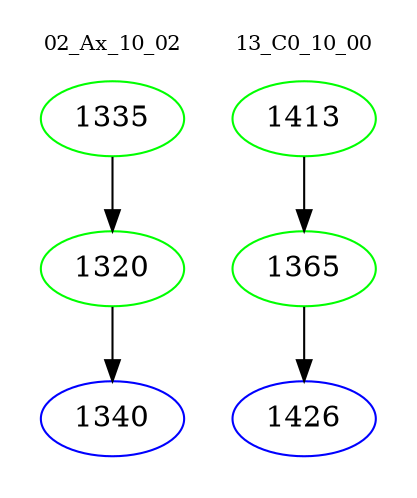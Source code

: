 digraph{
subgraph cluster_0 {
color = white
label = "02_Ax_10_02";
fontsize=10;
T0_1335 [label="1335", color="green"]
T0_1335 -> T0_1320 [color="black"]
T0_1320 [label="1320", color="green"]
T0_1320 -> T0_1340 [color="black"]
T0_1340 [label="1340", color="blue"]
}
subgraph cluster_1 {
color = white
label = "13_C0_10_00";
fontsize=10;
T1_1413 [label="1413", color="green"]
T1_1413 -> T1_1365 [color="black"]
T1_1365 [label="1365", color="green"]
T1_1365 -> T1_1426 [color="black"]
T1_1426 [label="1426", color="blue"]
}
}
